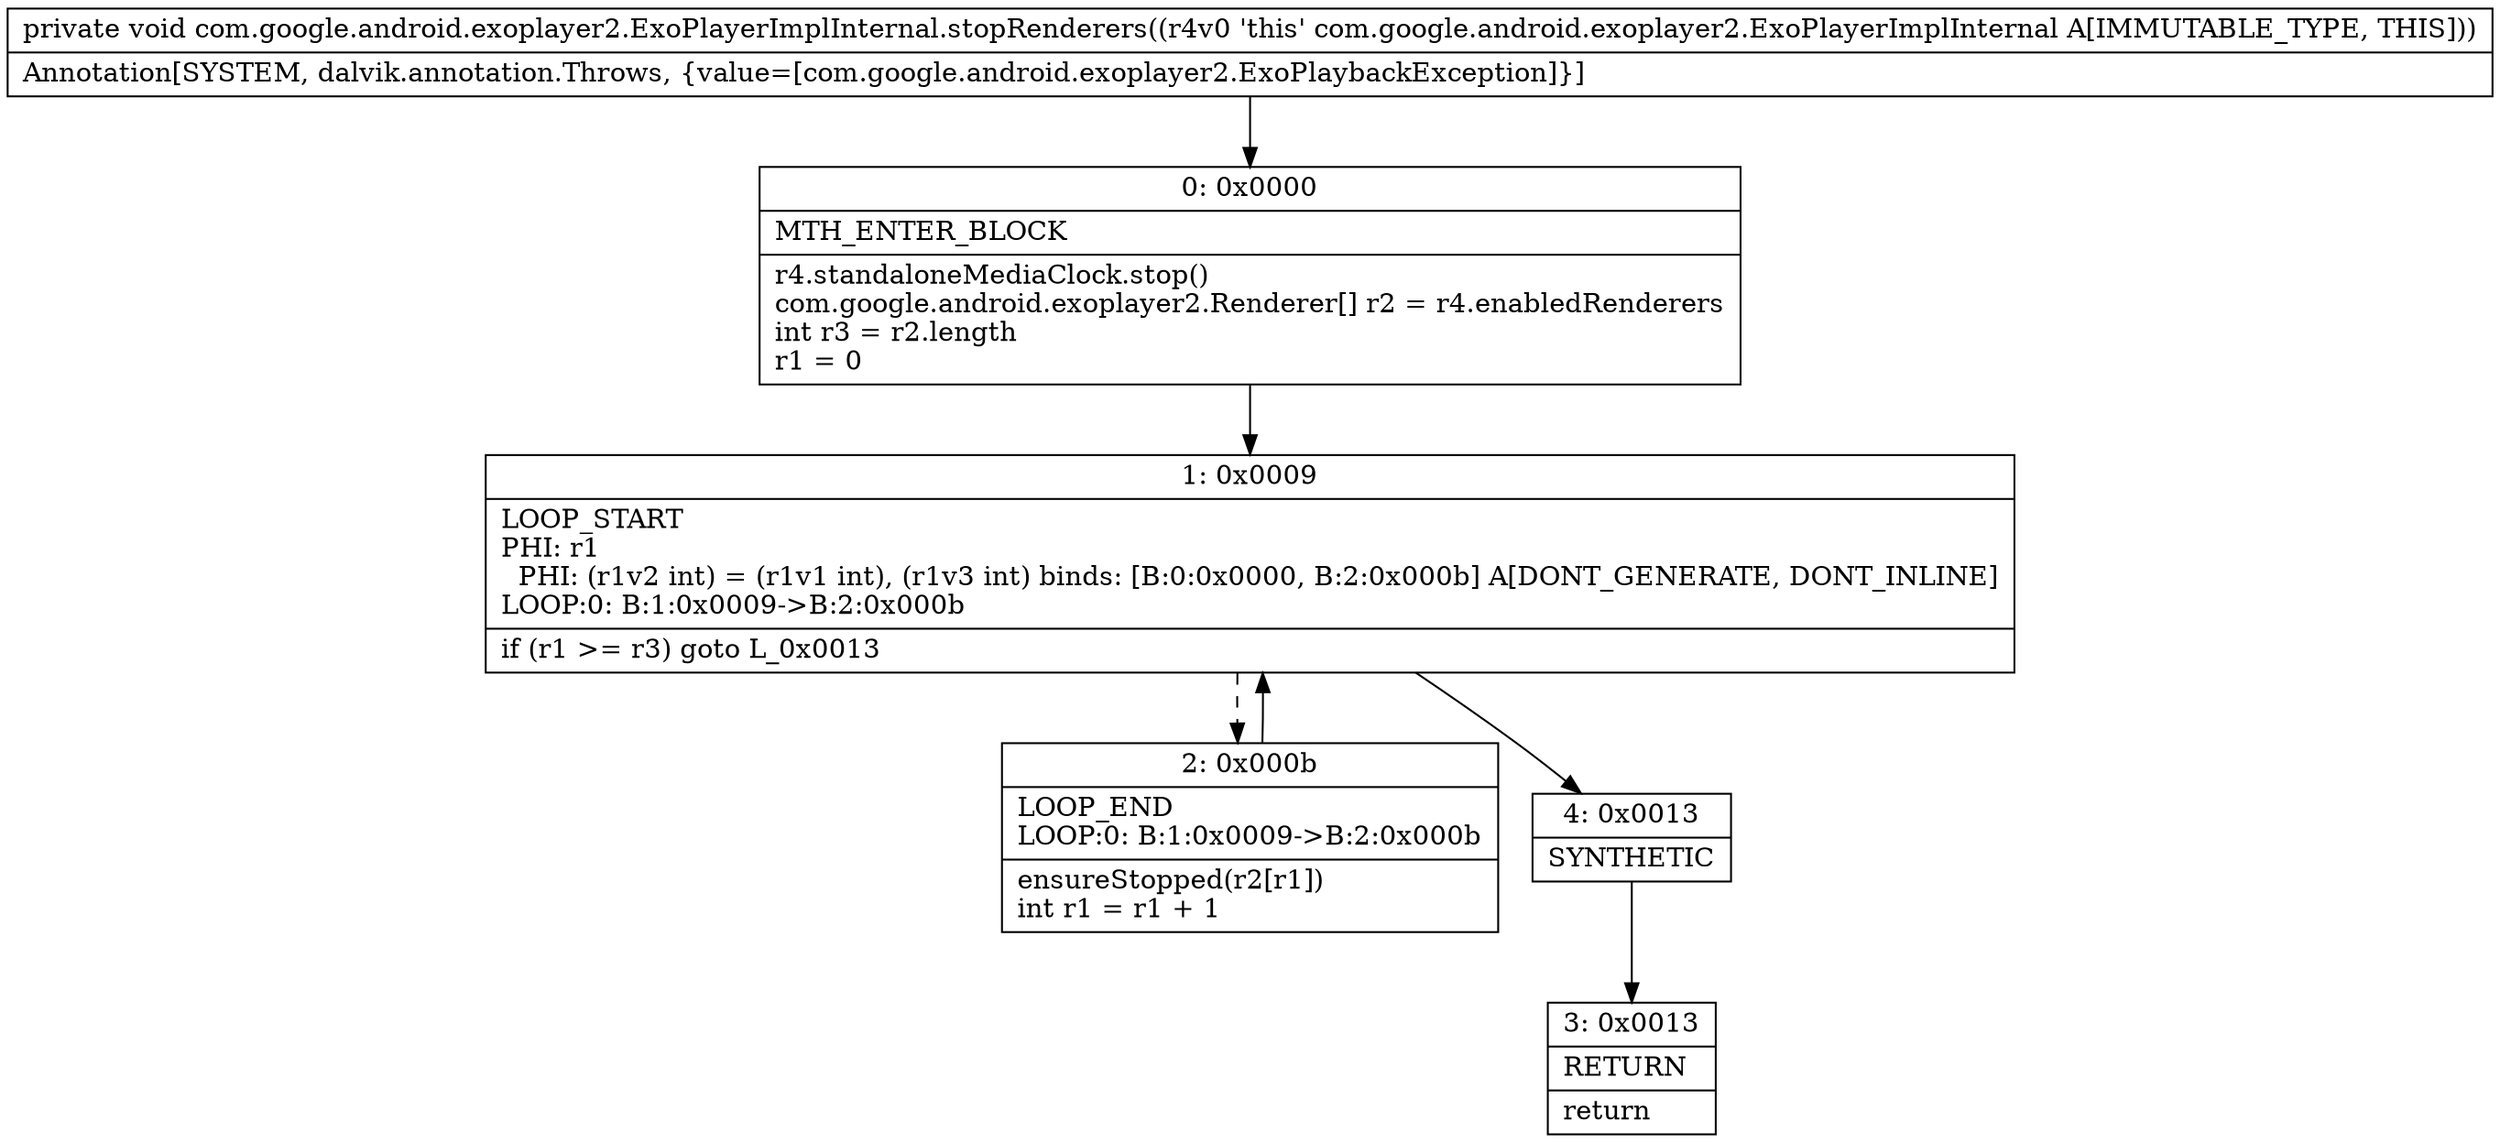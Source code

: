 digraph "CFG forcom.google.android.exoplayer2.ExoPlayerImplInternal.stopRenderers()V" {
Node_0 [shape=record,label="{0\:\ 0x0000|MTH_ENTER_BLOCK\l|r4.standaloneMediaClock.stop()\lcom.google.android.exoplayer2.Renderer[] r2 = r4.enabledRenderers\lint r3 = r2.length\lr1 = 0\l}"];
Node_1 [shape=record,label="{1\:\ 0x0009|LOOP_START\lPHI: r1 \l  PHI: (r1v2 int) = (r1v1 int), (r1v3 int) binds: [B:0:0x0000, B:2:0x000b] A[DONT_GENERATE, DONT_INLINE]\lLOOP:0: B:1:0x0009\-\>B:2:0x000b\l|if (r1 \>= r3) goto L_0x0013\l}"];
Node_2 [shape=record,label="{2\:\ 0x000b|LOOP_END\lLOOP:0: B:1:0x0009\-\>B:2:0x000b\l|ensureStopped(r2[r1])\lint r1 = r1 + 1\l}"];
Node_3 [shape=record,label="{3\:\ 0x0013|RETURN\l|return\l}"];
Node_4 [shape=record,label="{4\:\ 0x0013|SYNTHETIC\l}"];
MethodNode[shape=record,label="{private void com.google.android.exoplayer2.ExoPlayerImplInternal.stopRenderers((r4v0 'this' com.google.android.exoplayer2.ExoPlayerImplInternal A[IMMUTABLE_TYPE, THIS]))  | Annotation[SYSTEM, dalvik.annotation.Throws, \{value=[com.google.android.exoplayer2.ExoPlaybackException]\}]\l}"];
MethodNode -> Node_0;
Node_0 -> Node_1;
Node_1 -> Node_2[style=dashed];
Node_1 -> Node_4;
Node_2 -> Node_1;
Node_4 -> Node_3;
}

